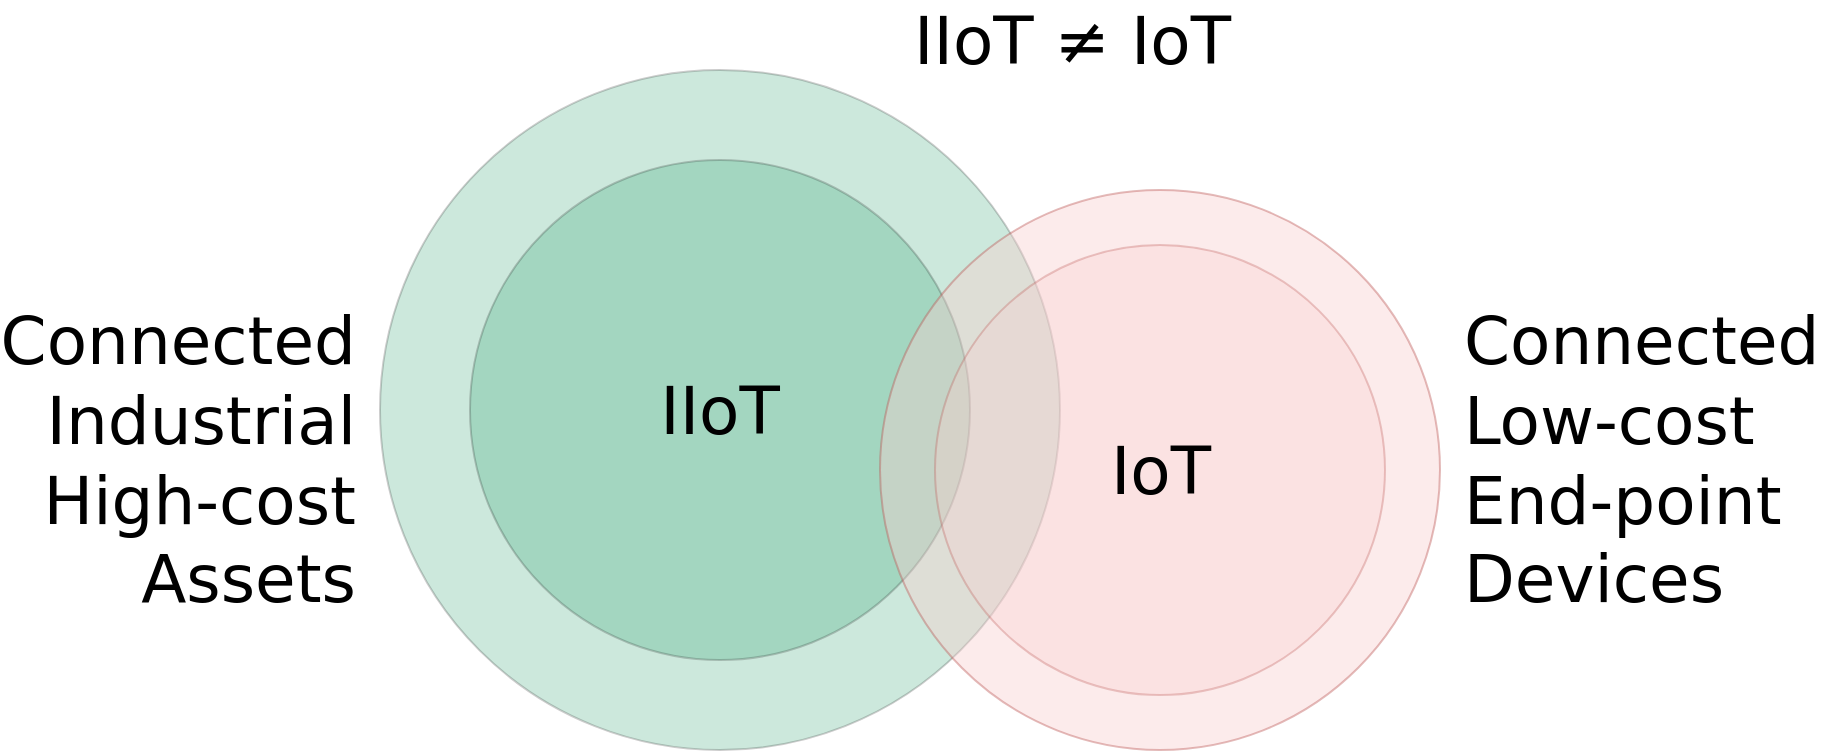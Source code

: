 <mxfile version="16.5.1" type="device"><diagram id="Vg8g4CKDeMXWfKzJcX6b" name="Page-1"><mxGraphModel dx="1394" dy="817" grid="1" gridSize="10" guides="1" tooltips="1" connect="1" arrows="1" fold="1" page="1" pageScale="1" pageWidth="1169" pageHeight="827" math="0" shadow="0"><root><mxCell id="0"/><mxCell id="1" parent="0"/><mxCell id="5L1XNQVyz9tqX_W9Fsov-1" value="" style="ellipse;whiteSpace=wrap;html=1;aspect=fixed;strokeColor=#000000;fillColor=#008C4F;opacity=20;" vertex="1" parent="1"><mxGeometry x="220" y="230" width="340" height="340" as="geometry"/></mxCell><mxCell id="5L1XNQVyz9tqX_W9Fsov-2" value="&lt;font face=&quot;Dejavu Sans&quot; style=&quot;font-size: 33px;&quot;&gt;IIoT&lt;/font&gt;" style="ellipse;whiteSpace=wrap;html=1;aspect=fixed;strokeColor=#000000;fillColor=#008C4F;opacity=20;fontSize=33;" vertex="1" parent="1"><mxGeometry x="265" y="275" width="250" height="250" as="geometry"/></mxCell><mxCell id="5L1XNQVyz9tqX_W9Fsov-3" value="" style="ellipse;whiteSpace=wrap;html=1;aspect=fixed;strokeColor=#b85450;fillColor=#f8cecc;opacity=40;" vertex="1" parent="1"><mxGeometry x="470" y="290" width="280" height="280" as="geometry"/></mxCell><mxCell id="5L1XNQVyz9tqX_W9Fsov-4" value="IoT" style="ellipse;whiteSpace=wrap;html=1;aspect=fixed;strokeColor=#b85450;fillColor=#f8cecc;opacity=30;fontFamily=Dejavu Sans;fontSize=33;" vertex="1" parent="1"><mxGeometry x="497.5" y="317.5" width="225" height="225" as="geometry"/></mxCell><mxCell id="5L1XNQVyz9tqX_W9Fsov-6" value="Connected&lt;br&gt;Industrial High-cost Assets" style="text;html=1;strokeColor=none;fillColor=none;align=right;verticalAlign=middle;whiteSpace=wrap;rounded=0;fontFamily=Dejavu Sans;fontSize=33;opacity=40;" vertex="1" parent="1"><mxGeometry x="150" y="410" width="60" height="30" as="geometry"/></mxCell><mxCell id="5L1XNQVyz9tqX_W9Fsov-7" value="Connected&lt;br&gt;Low-cost End-point Devices" style="text;html=1;strokeColor=none;fillColor=none;align=left;verticalAlign=middle;whiteSpace=wrap;rounded=0;fontFamily=Dejavu Sans;fontSize=33;opacity=40;" vertex="1" parent="1"><mxGeometry x="760" y="410" width="60" height="30" as="geometry"/></mxCell><mxCell id="5L1XNQVyz9tqX_W9Fsov-8" value="IIoT ≠ IoT" style="text;html=1;strokeColor=none;fillColor=none;align=left;verticalAlign=middle;whiteSpace=wrap;rounded=0;fontFamily=Dejavu Sans;fontSize=33;opacity=40;" vertex="1" parent="1"><mxGeometry x="485" y="200" width="165" height="30" as="geometry"/></mxCell></root></mxGraphModel></diagram></mxfile>